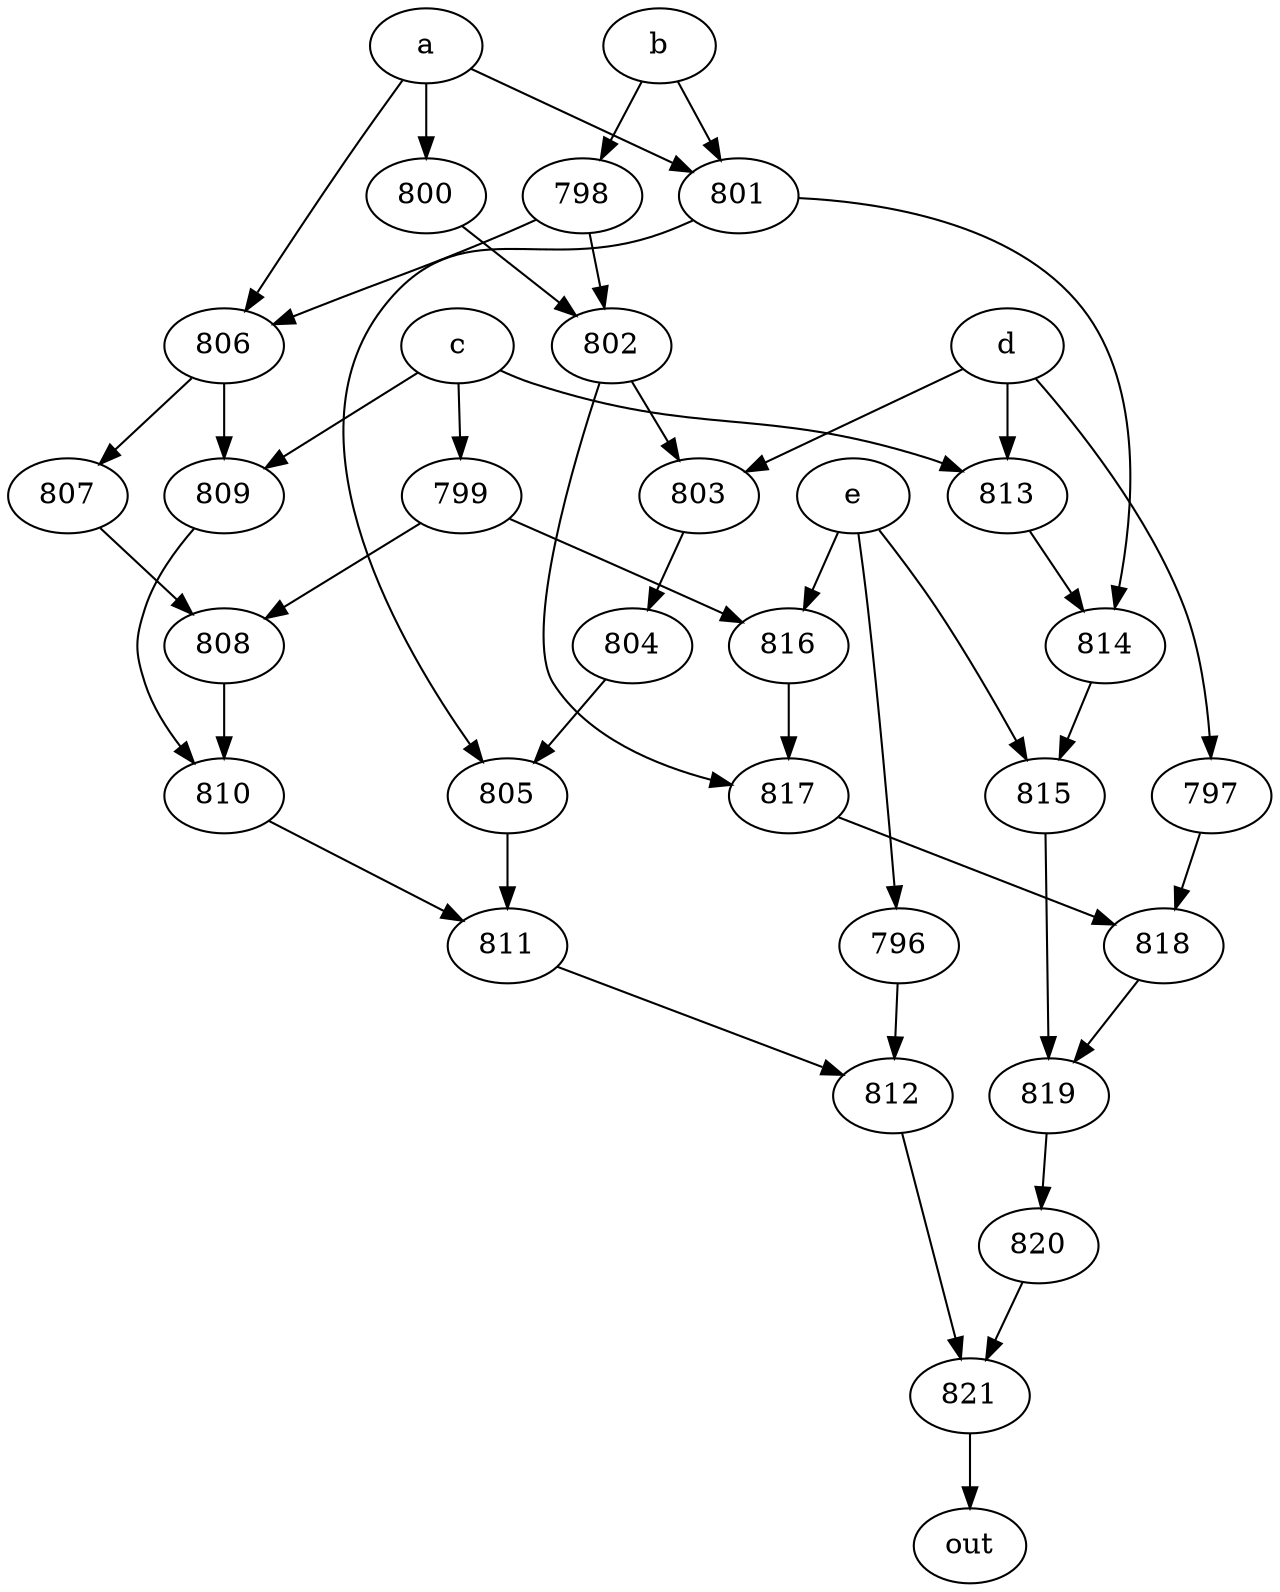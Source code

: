 strict digraph "" {
	821 -> out;
	a -> 800;
	a -> 801;
	a -> 806;
	800 -> 802;
	801 -> 805;
	801 -> 814;
	806 -> 807;
	806 -> 809;
	802 -> 803;
	802 -> 817;
	805 -> 811;
	814 -> 815;
	807 -> 808;
	809 -> 810;
	b -> 801;
	b -> 798;
	798 -> 806;
	798 -> 802;
	c -> 809;
	c -> 799;
	c -> 813;
	799 -> 808;
	799 -> 816;
	813 -> 814;
	808 -> 810;
	816 -> 817;
	810 -> 811;
	d -> 813;
	d -> 797;
	d -> 803;
	797 -> 818;
	803 -> 804;
	818 -> 819;
	804 -> 805;
	e -> 816;
	e -> 796;
	e -> 815;
	796 -> 812;
	815 -> 819;
	812 -> 821;
	819 -> 820;
	817 -> 818;
	811 -> 812;
	820 -> 821;
}
